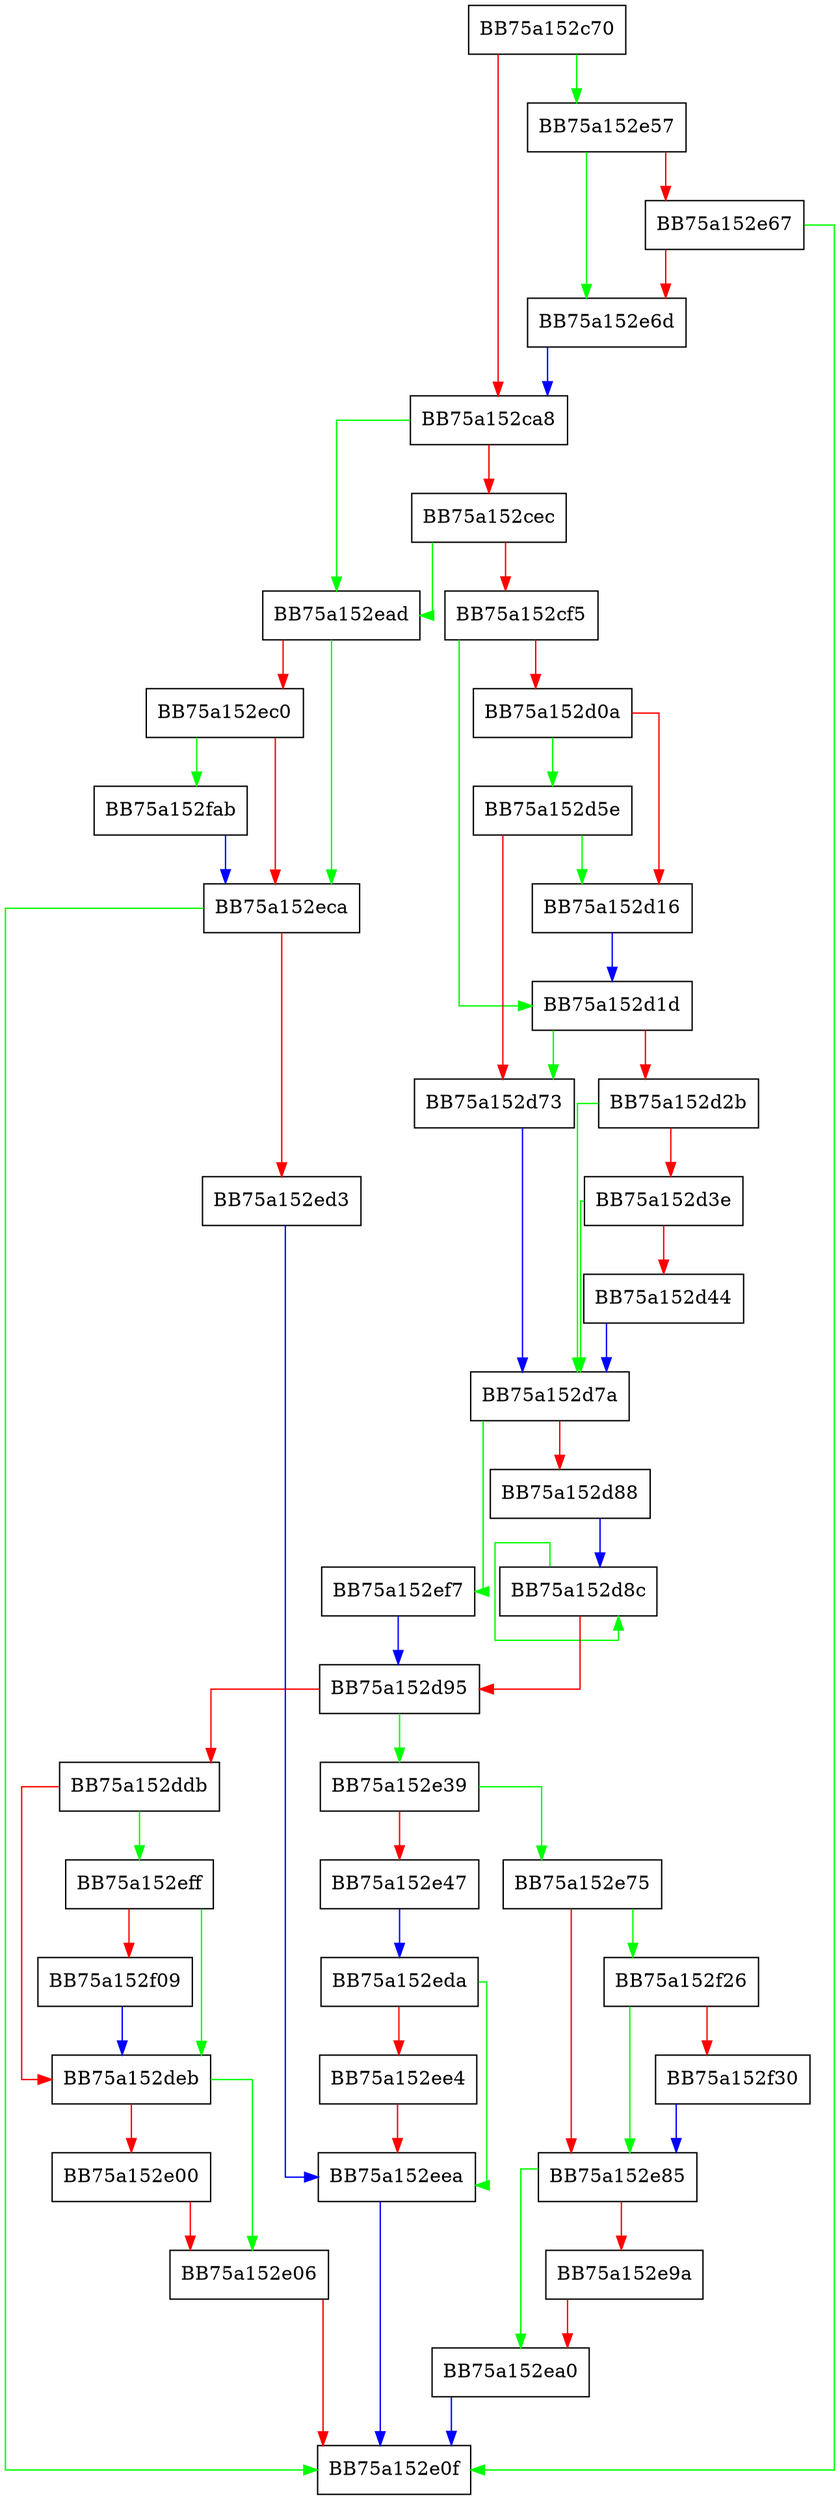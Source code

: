 digraph QueueProcessStart {
  node [shape="box"];
  graph [splines=ortho];
  BB75a152c70 -> BB75a152e57 [color="green"];
  BB75a152c70 -> BB75a152ca8 [color="red"];
  BB75a152ca8 -> BB75a152ead [color="green"];
  BB75a152ca8 -> BB75a152cec [color="red"];
  BB75a152cec -> BB75a152ead [color="green"];
  BB75a152cec -> BB75a152cf5 [color="red"];
  BB75a152cf5 -> BB75a152d1d [color="green"];
  BB75a152cf5 -> BB75a152d0a [color="red"];
  BB75a152d0a -> BB75a152d5e [color="green"];
  BB75a152d0a -> BB75a152d16 [color="red"];
  BB75a152d16 -> BB75a152d1d [color="blue"];
  BB75a152d1d -> BB75a152d73 [color="green"];
  BB75a152d1d -> BB75a152d2b [color="red"];
  BB75a152d2b -> BB75a152d7a [color="green"];
  BB75a152d2b -> BB75a152d3e [color="red"];
  BB75a152d3e -> BB75a152d7a [color="green"];
  BB75a152d3e -> BB75a152d44 [color="red"];
  BB75a152d44 -> BB75a152d7a [color="blue"];
  BB75a152d5e -> BB75a152d16 [color="green"];
  BB75a152d5e -> BB75a152d73 [color="red"];
  BB75a152d73 -> BB75a152d7a [color="blue"];
  BB75a152d7a -> BB75a152ef7 [color="green"];
  BB75a152d7a -> BB75a152d88 [color="red"];
  BB75a152d88 -> BB75a152d8c [color="blue"];
  BB75a152d8c -> BB75a152d8c [color="green"];
  BB75a152d8c -> BB75a152d95 [color="red"];
  BB75a152d95 -> BB75a152e39 [color="green"];
  BB75a152d95 -> BB75a152ddb [color="red"];
  BB75a152ddb -> BB75a152eff [color="green"];
  BB75a152ddb -> BB75a152deb [color="red"];
  BB75a152deb -> BB75a152e06 [color="green"];
  BB75a152deb -> BB75a152e00 [color="red"];
  BB75a152e00 -> BB75a152e06 [color="red"];
  BB75a152e06 -> BB75a152e0f [color="red"];
  BB75a152e39 -> BB75a152e75 [color="green"];
  BB75a152e39 -> BB75a152e47 [color="red"];
  BB75a152e47 -> BB75a152eda [color="blue"];
  BB75a152e57 -> BB75a152e6d [color="green"];
  BB75a152e57 -> BB75a152e67 [color="red"];
  BB75a152e67 -> BB75a152e0f [color="green"];
  BB75a152e67 -> BB75a152e6d [color="red"];
  BB75a152e6d -> BB75a152ca8 [color="blue"];
  BB75a152e75 -> BB75a152f26 [color="green"];
  BB75a152e75 -> BB75a152e85 [color="red"];
  BB75a152e85 -> BB75a152ea0 [color="green"];
  BB75a152e85 -> BB75a152e9a [color="red"];
  BB75a152e9a -> BB75a152ea0 [color="red"];
  BB75a152ea0 -> BB75a152e0f [color="blue"];
  BB75a152ead -> BB75a152eca [color="green"];
  BB75a152ead -> BB75a152ec0 [color="red"];
  BB75a152ec0 -> BB75a152fab [color="green"];
  BB75a152ec0 -> BB75a152eca [color="red"];
  BB75a152eca -> BB75a152e0f [color="green"];
  BB75a152eca -> BB75a152ed3 [color="red"];
  BB75a152ed3 -> BB75a152eea [color="blue"];
  BB75a152eda -> BB75a152eea [color="green"];
  BB75a152eda -> BB75a152ee4 [color="red"];
  BB75a152ee4 -> BB75a152eea [color="red"];
  BB75a152eea -> BB75a152e0f [color="blue"];
  BB75a152ef7 -> BB75a152d95 [color="blue"];
  BB75a152eff -> BB75a152deb [color="green"];
  BB75a152eff -> BB75a152f09 [color="red"];
  BB75a152f09 -> BB75a152deb [color="blue"];
  BB75a152f26 -> BB75a152e85 [color="green"];
  BB75a152f26 -> BB75a152f30 [color="red"];
  BB75a152f30 -> BB75a152e85 [color="blue"];
  BB75a152fab -> BB75a152eca [color="blue"];
}